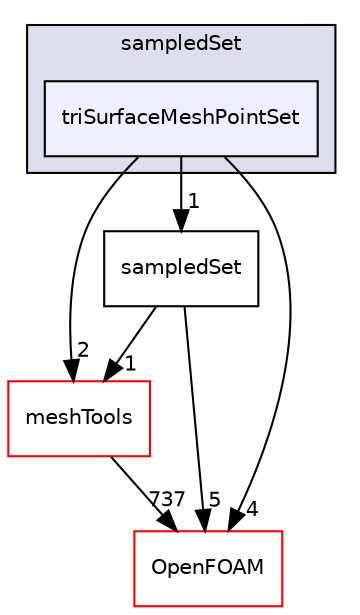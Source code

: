 digraph "src/sampling/sampledSet/triSurfaceMeshPointSet" {
  bgcolor=transparent;
  compound=true
  node [ fontsize="10", fontname="Helvetica"];
  edge [ labelfontsize="10", labelfontname="Helvetica"];
  subgraph clusterdir_8b5e667856203d1590a744034ba627a3 {
    graph [ bgcolor="#ddddee", pencolor="black", label="sampledSet" fontname="Helvetica", fontsize="10", URL="dir_8b5e667856203d1590a744034ba627a3.html"]
  dir_09bbba46a716b9539fff847e36783412 [shape=box, label="triSurfaceMeshPointSet", style="filled", fillcolor="#eeeeff", pencolor="black", URL="dir_09bbba46a716b9539fff847e36783412.html"];
  }
  dir_ae30ad0bef50cf391b24c614251bb9fd [shape=box label="meshTools" color="red" URL="dir_ae30ad0bef50cf391b24c614251bb9fd.html"];
  dir_548bfa904a2e5ae4da728d756cdd2146 [shape=box label="sampledSet" URL="dir_548bfa904a2e5ae4da728d756cdd2146.html"];
  dir_c5473ff19b20e6ec4dfe5c310b3778a8 [shape=box label="OpenFOAM" color="red" URL="dir_c5473ff19b20e6ec4dfe5c310b3778a8.html"];
  dir_ae30ad0bef50cf391b24c614251bb9fd->dir_c5473ff19b20e6ec4dfe5c310b3778a8 [headlabel="737", labeldistance=1.5 headhref="dir_001742_001888.html"];
  dir_548bfa904a2e5ae4da728d756cdd2146->dir_ae30ad0bef50cf391b24c614251bb9fd [headlabel="1", labeldistance=1.5 headhref="dir_002627_001742.html"];
  dir_548bfa904a2e5ae4da728d756cdd2146->dir_c5473ff19b20e6ec4dfe5c310b3778a8 [headlabel="5", labeldistance=1.5 headhref="dir_002627_001888.html"];
  dir_09bbba46a716b9539fff847e36783412->dir_ae30ad0bef50cf391b24c614251bb9fd [headlabel="2", labeldistance=1.5 headhref="dir_002630_001742.html"];
  dir_09bbba46a716b9539fff847e36783412->dir_548bfa904a2e5ae4da728d756cdd2146 [headlabel="1", labeldistance=1.5 headhref="dir_002630_002627.html"];
  dir_09bbba46a716b9539fff847e36783412->dir_c5473ff19b20e6ec4dfe5c310b3778a8 [headlabel="4", labeldistance=1.5 headhref="dir_002630_001888.html"];
}
